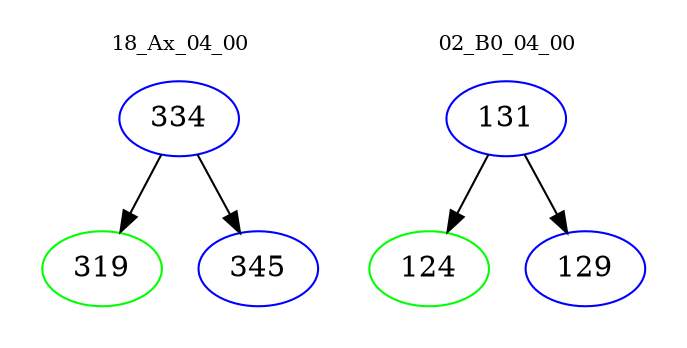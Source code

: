 digraph{
subgraph cluster_0 {
color = white
label = "18_Ax_04_00";
fontsize=10;
T0_334 [label="334", color="blue"]
T0_334 -> T0_319 [color="black"]
T0_319 [label="319", color="green"]
T0_334 -> T0_345 [color="black"]
T0_345 [label="345", color="blue"]
}
subgraph cluster_1 {
color = white
label = "02_B0_04_00";
fontsize=10;
T1_131 [label="131", color="blue"]
T1_131 -> T1_124 [color="black"]
T1_124 [label="124", color="green"]
T1_131 -> T1_129 [color="black"]
T1_129 [label="129", color="blue"]
}
}
